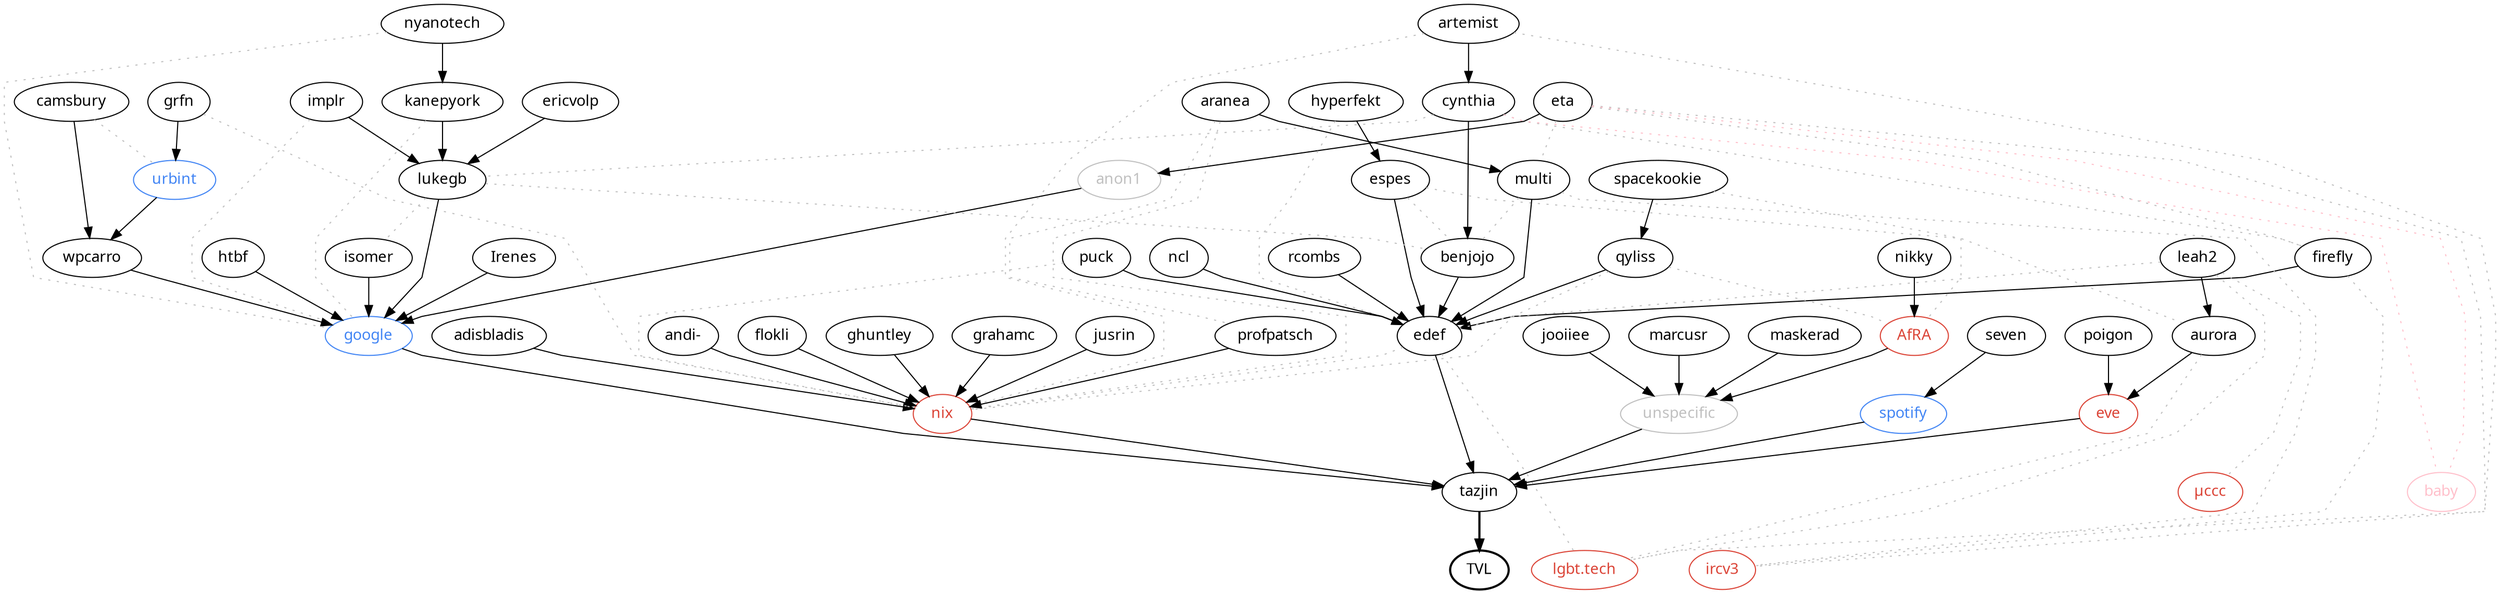digraph tvl {
  node [fontname = "JetBrains Mono"];
  overlap = false;
  splines = polyline;

  TVL [style="bold" href="http://tvl.fyi"];
  tazjin -> TVL [style="bold"];

  // people
  subgraph {
    adisbladis [href="http://nixos.expert/"];
    andi [label="andi-" href="https://andreas.rammhold.de/"];
    anon1 [color="grey" fontcolor="grey"];
    aranea;
    artemist [href="https://artem.ist/"];
    aurora [href="https://nonegenderleftfox.aventine.se/"];
    benjojo [href="https://benjojo.co.uk/"];
    camsbury [href="https://camsbury.com/"];
    cynthia [href="https://cynthia.re/"];
    edef [href="https://edef.eu/files/edef.hs"];
    ericvolp [href="https://ericv.me"];
    espes;
    eta [href="https://theta.eu.org/"];
    firefly [href="http://firefly.nu/"];
    flokli [href="https://flokli.de/"];
    ghuntley [href="https://ghuntley.com/"];
    grfn [href="http://gws.fyi"];
    grahamc [href="https://grahamc.com/"];
    htbf [href="https://htbf.dev/"];
    hyperfekt [href="https://hyperfekt.net"];
    implr [href="https://twitter.com/implring"];
    Irenes [href="https://www.pluralpride.com/"];
    isomer [href="https://www.lorier.net/"];
    jooiiee [href="https://jooiiee.se/"];
    jusrin [href="https://jusrin.dev/"];
    kanepyork [href="https://social.wxcafe.net/@riking"];
    leah2 [href="https://leahneukirchen.org/"];
    lukegb [href="https://lukegb.com/"];
    marcusr [href="http://marcus.nordaaker.com/"];
    maskerad [href="https://femalelegends.com/"];
    multi [href="https://1.0.168.192.in-addr.xyz/"];
    ncl;
    nikky [href="http://nikky.moe/"];
    nyanotech [href="https://twitter.com/nyanotech"];
    poigon;
    profpatsch [href="http://profpatsch.de/"];
    puck [href="https://puckipedia.com/"];
    qyliss [href="https://alyssa.is"];
    rcombs [href="http://rcombs.me/"];
    seven [href="https://open.spotify.com/user/so7"];
    spacekookie [href="https://spacekookie.de/"];
    tazjin [href="https://tazj.in/"];
    wpcarro [href="https://wpcarro.dev/"];
  }

  // companies (blue)
  subgraph {
    node [color="#4285f4" fontcolor="#4285f4"];
    spotify [href="https://www.spotify.com/"];
    google [href="https://www.google.com/"];
    urbint [href="https://www.urbint.com/"];
  }

  // communities? (red)
  subgraph {
    node [color="#db4437" fontcolor="#db4437"];
    eve [href="https://www.eveonline.com/"];
    nix [href="https://nixos.org/nix/"];
    ircv3 [href="https://ircv3.net/"];
    lgbtslack [label="lgbt.tech" href="https://lgbtq.technology/"];
    muccc [label="µccc" href="https://muc.ccc.de/"];
    afra [label="AfRA" href="https://afra-berlin.de/"];
  }

  // special
  subgraph {
    baby [color="pink" fontcolor="pink" href="https://cynthia.re/s/baby"];
    unspecific [color="grey" fontcolor="grey"];
  }

  // primary edges (how did they end up in TVL?)
  subgraph {
    // Direct edges
    nix -> tazjin;
    spotify -> tazjin;
    google -> tazjin;
    eve -> tazjin;
    unspecific -> tazjin;
    edef -> tazjin;

    // via nix
    adisbladis -> nix;
    jusrin -> nix;
    ghuntley -> nix;
    flokli -> nix;
    andi -> nix;
    grahamc -> nix;
    profpatsch -> nix;

    // via edef
    benjojo -> edef;
    espes -> edef;
    firefly -> edef;
    leah2 -> aurora;
    multi -> edef;
    ncl -> edef;
    puck -> edef;
    qyliss -> edef;
    rcombs -> edef;

    // via spotify
    seven -> spotify;

    // via google
    htbf -> google;
    Irenes -> google;
    isomer -> google;
    lukegb -> google;
    wpcarro -> google;

    // via urbint
    grfn -> urbint;

    // random primary
    urbint -> wpcarro;
    camsbury -> wpcarro;
    anon1 -> google;
    aranea -> multi;
    artemist -> cynthia;
    aurora -> eve;
    cynthia -> benjojo;
    eta -> anon1;
    ericvolp -> lukegb;
    jooiiee -> unspecific;
    kanepyork -> lukegb;
    marcusr -> unspecific;
    maskerad -> unspecific;
    nyanotech -> kanepyork;
    poigon -> eve;
    implr -> lukegb;
    hyperfekt -> espes;
    afra -> unspecific;
    nikky -> afra;
    spacekookie -> qyliss;
  }

  // secondary edges (how are they connected otherwise?)
  subgraph {
    edge [weight=0 style="dotted" color="grey" arrowhead="none"];

    // lgbt slack
    aurora -> lgbtslack;
    leah2 -> lgbtslack;
    edef -> lgbtslack;
    artemist -> lgbtslack;

    // ircv3
    multi -> ircv3;
    eta -> ircv3;
    firefly -> ircv3;

    // µccc
    leah2 -> muccc;

    // random
    leah2 -> edef;
    lukegb -> isomer;
    eta -> multi;
    eta -> firefly;
    cynthia -> firefly;
    cynthia -> lukegb;
    implr -> google;
    kanepyork -> google;
    nyanotech -> google;
    lukegb -> benjojo;
    multi -> benjojo;
    espes -> benjojo;
    espes -> aurora;
    puck -> nix;
    qyliss -> nix;
    grfn -> nix;
    edef -> nix;
    aranea -> nix;
    aranea -> profpatsch;
    artemist -> nix;
    hyperfekt -> edef;
    camsbury -> urbint;
    spacekookie -> afra;
    qyliss -> afra;
  }

  // baby
  subgraph {
    edge [weight=0 style="dotted" color="pink" arrowhead="none"];
    cynthia -> baby;
    eta -> baby;
  }
}
